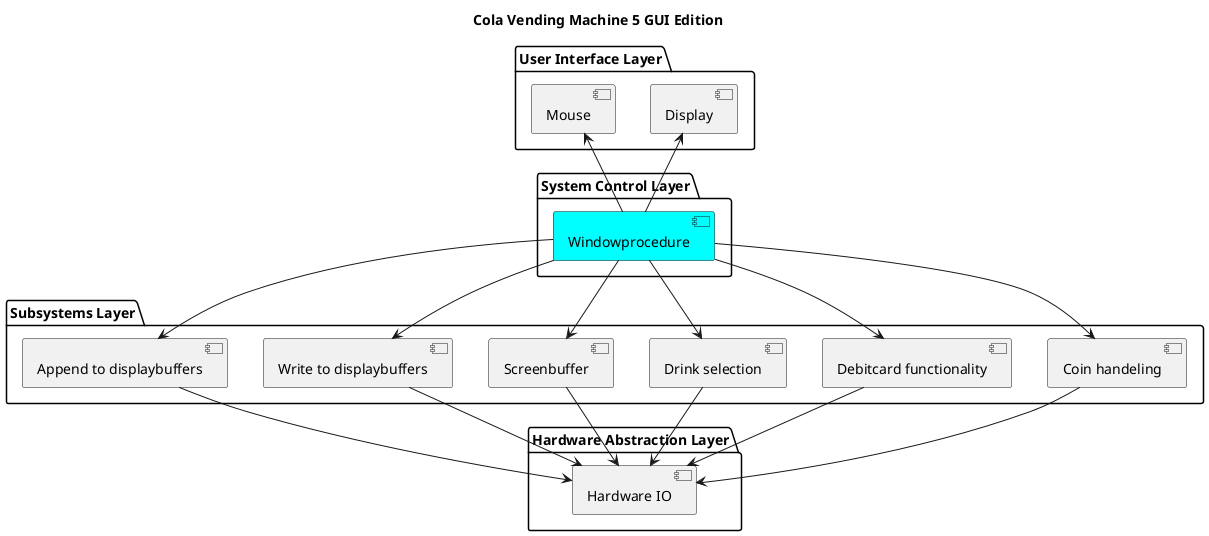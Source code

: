 @startuml

title Cola Vending Machine 5 GUI Edition

package "User Interface Layer" {
    [Display]
    [Mouse]
}

package "System Control Layer" {
    [Windowprocedure] #Cyan
}

package "Subsystems Layer" {
    [Coin handeling]
    [Debitcard functionality]
    [Drink selection]
    [Screenbuffer]
    [Write to displaybuffers]
    [Append to displaybuffers]
}

package "Hardware Abstraction Layer" {
    [Hardware IO]
}

[Windowprocedure] -up-> [Mouse]
[Windowprocedure] -up-> [Display]

[Windowprocedure] -down-> [Coin handeling]
[Windowprocedure] -down-> [Debitcard functionality]
[Windowprocedure] -down-> [Drink selection]
[Windowprocedure] -down-> [Screenbuffer]
[Windowprocedure] -down-> [Write to displaybuffers]
[Windowprocedure] -down-> [Append to displaybuffers]

[Coin handeling] -down-> [Hardware IO]
[Debitcard functionality] -down-> [Hardware IO]
[Drink selection] -down-> [Hardware IO]
[Screenbuffer] -down-> [Hardware IO]
[Write to displaybuffers] -down-> [Hardware IO]
[Append to displaybuffers] -down-> [Hardware IO]

@enduml
